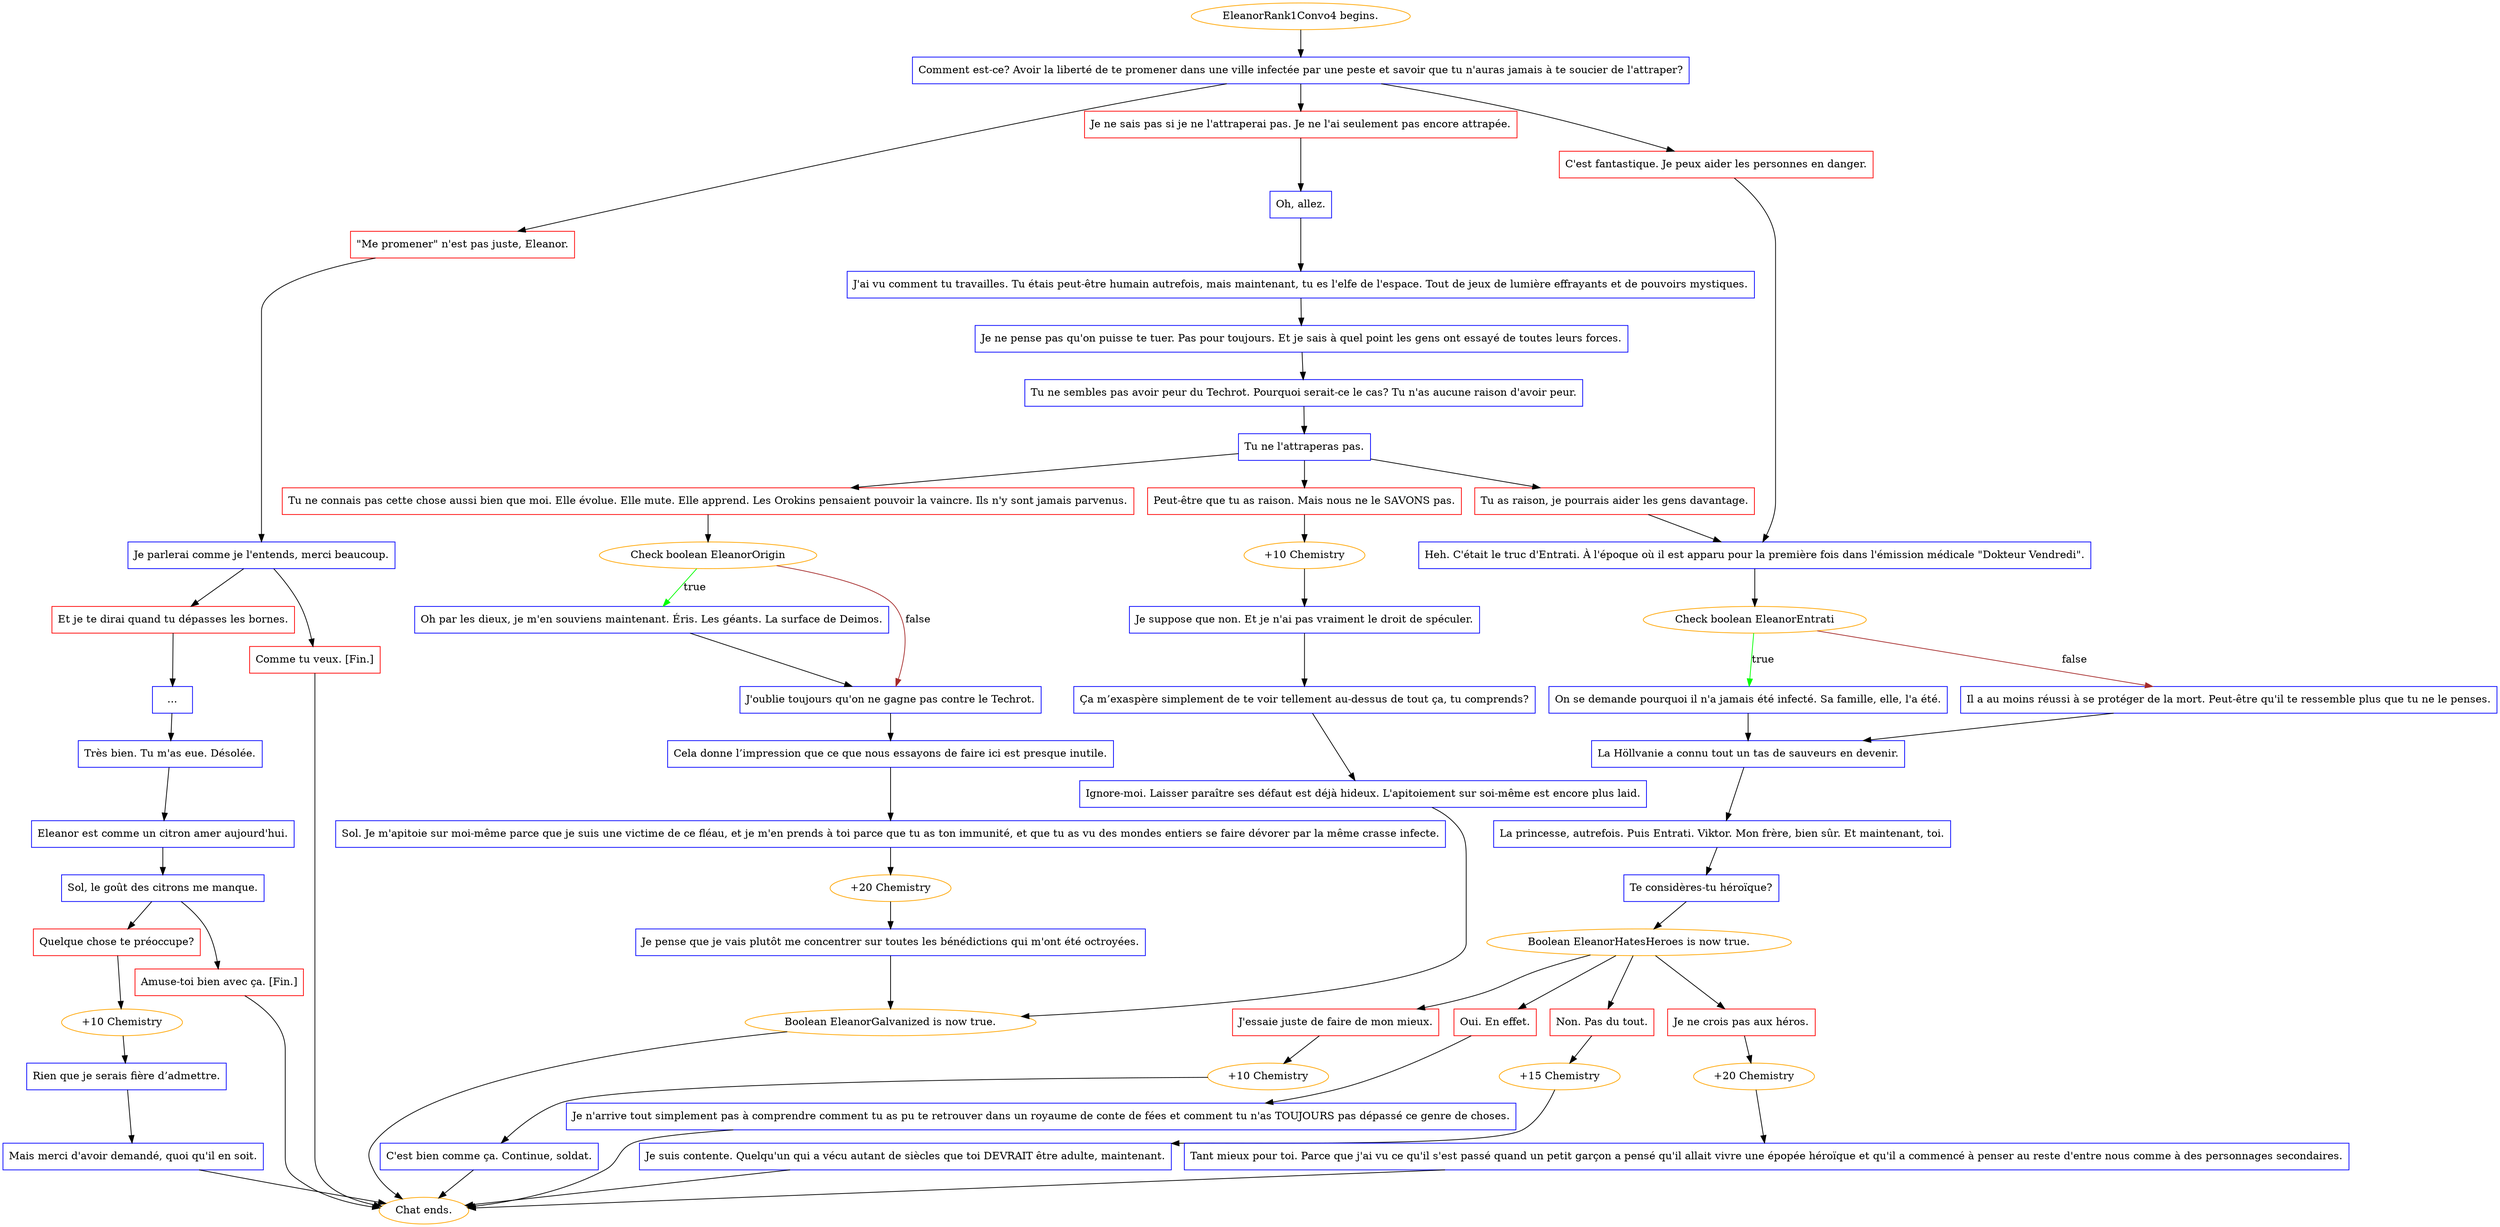 digraph {
	"EleanorRank1Convo4 begins." [color=orange];
		"EleanorRank1Convo4 begins." -> j3781359740;
	j3781359740 [label="Comment est-ce? Avoir la liberté de te promener dans une ville infectée par une peste et savoir que tu n'auras jamais à te soucier de l'attraper?",shape=box,color=blue];
		j3781359740 -> j4148187808;
		j3781359740 -> j3696689228;
		j3781359740 -> j2030509006;
	j4148187808 [label="\"Me promener\" n'est pas juste, Eleanor.",shape=box,color=red];
		j4148187808 -> j2675544831;
	j3696689228 [label="Je ne sais pas si je ne l'attraperai pas. Je ne l'ai seulement pas encore attrapée.",shape=box,color=red];
		j3696689228 -> j2293686191;
	j2030509006 [label="C'est fantastique. Je peux aider les personnes en danger.",shape=box,color=red];
		j2030509006 -> j1590911220;
	j2675544831 [label="Je parlerai comme je l'entends, merci beaucoup.",shape=box,color=blue];
		j2675544831 -> j3226918798;
		j2675544831 -> j1192412287;
	j2293686191 [label="Oh, allez.",shape=box,color=blue];
		j2293686191 -> j803213907;
	j1590911220 [label="Heh. C'était le truc d'Entrati. À l'époque où il est apparu pour la première fois dans l'émission médicale \"Dokteur Vendredi\".",shape=box,color=blue];
		j1590911220 -> j1926239255;
	j3226918798 [label="Et je te dirai quand tu dépasses les bornes.",shape=box,color=red];
		j3226918798 -> j362548261;
	j1192412287 [label="Comme tu veux. [Fin.]",shape=box,color=red];
		j1192412287 -> "Chat ends.";
	j803213907 [label="J'ai vu comment tu travailles. Tu étais peut-être humain autrefois, mais maintenant, tu es l'elfe de l'espace. Tout de jeux de lumière effrayants et de pouvoirs mystiques.",shape=box,color=blue];
		j803213907 -> j2994664106;
	j1926239255 [label="Check boolean EleanorEntrati",color=orange];
		j1926239255 -> j880176012 [label=true,color=green];
		j1926239255 -> j79812484 [label=false,color=brown];
	j362548261 [label="...",shape=box,color=blue];
		j362548261 -> j3047525257;
	"Chat ends." [color=orange];
	j2994664106 [label="Je ne pense pas qu'on puisse te tuer. Pas pour toujours. Et je sais à quel point les gens ont essayé de toutes leurs forces.",shape=box,color=blue];
		j2994664106 -> j1544469752;
	j880176012 [label="On se demande pourquoi il n'a jamais été infecté. Sa famille, elle, l'a été.",shape=box,color=blue];
		j880176012 -> j3622964281;
	j79812484 [label="Il a au moins réussi à se protéger de la mort. Peut-être qu'il te ressemble plus que tu ne le penses.",shape=box,color=blue];
		j79812484 -> j3622964281;
	j3047525257 [label="Très bien. Tu m'as eue. Désolée.",shape=box,color=blue];
		j3047525257 -> j1841035695;
	j1544469752 [label="Tu ne sembles pas avoir peur du Techrot. Pourquoi serait-ce le cas? Tu n'as aucune raison d'avoir peur.",shape=box,color=blue];
		j1544469752 -> j110469971;
	j3622964281 [label="La Höllvanie a connu tout un tas de sauveurs en devenir.",shape=box,color=blue];
		j3622964281 -> j1100221857;
	j1841035695 [label="Eleanor est comme un citron amer aujourd'hui.",shape=box,color=blue];
		j1841035695 -> j3753088616;
	j110469971 [label="Tu ne l'attraperas pas.",shape=box,color=blue];
		j110469971 -> j3228436681;
		j110469971 -> j1137594341;
		j110469971 -> j841157512;
	j1100221857 [label="La princesse, autrefois. Puis Entrati. Viktor. Mon frère, bien sûr. Et maintenant, toi.",shape=box,color=blue];
		j1100221857 -> j327414236;
	j3753088616 [label="Sol, le goût des citrons me manque.",shape=box,color=blue];
		j3753088616 -> j4228271829;
		j3753088616 -> j1498275050;
	j3228436681 [label="Tu ne connais pas cette chose aussi bien que moi. Elle évolue. Elle mute. Elle apprend. Les Orokins pensaient pouvoir la vaincre. Ils n'y sont jamais parvenus.",shape=box,color=red];
		j3228436681 -> j456008439;
	j1137594341 [label="Peut-être que tu as raison. Mais nous ne le SAVONS pas.",shape=box,color=red];
		j1137594341 -> j1832956298;
	j841157512 [label="Tu as raison, je pourrais aider les gens davantage.",shape=box,color=red];
		j841157512 -> j1590911220;
	j327414236 [label="Te considères-tu héroïque?",shape=box,color=blue];
		j327414236 -> j1421556286;
	j4228271829 [label="Quelque chose te préoccupe?",shape=box,color=red];
		j4228271829 -> j4050329710;
	j1498275050 [label="Amuse-toi bien avec ça. [Fin.]",shape=box,color=red];
		j1498275050 -> "Chat ends.";
	j456008439 [label="Check boolean EleanorOrigin",color=orange];
		j456008439 -> j3931512264 [label=true,color=green];
		j456008439 -> j1882764299 [label=false,color=brown];
	j1832956298 [label="+10 Chemistry",color=orange];
		j1832956298 -> j3344042840;
	j1421556286 [label="Boolean EleanorHatesHeroes is now true.",color=orange];
		j1421556286 -> j645210768;
		j1421556286 -> j1545312071;
		j1421556286 -> j177665756;
		j1421556286 -> j3704565834;
	j4050329710 [label="+10 Chemistry",color=orange];
		j4050329710 -> j980703984;
	j3931512264 [label="Oh par les dieux, je m'en souviens maintenant. Éris. Les géants. La surface de Deimos.",shape=box,color=blue];
		j3931512264 -> j1882764299;
	j1882764299 [label="J'oublie toujours qu'on ne gagne pas contre le Techrot.",shape=box,color=blue];
		j1882764299 -> j110682820;
	j3344042840 [label="Je suppose que non. Et je n'ai pas vraiment le droit de spéculer.",shape=box,color=blue];
		j3344042840 -> j2687807425;
	j645210768 [label="J'essaie juste de faire de mon mieux.",shape=box,color=red];
		j645210768 -> j3994706785;
	j1545312071 [label="Oui. En effet.",shape=box,color=red];
		j1545312071 -> j1293178116;
	j177665756 [label="Non. Pas du tout.",shape=box,color=red];
		j177665756 -> j2520019328;
	j3704565834 [label="Je ne crois pas aux héros.",shape=box,color=red];
		j3704565834 -> j1801515886;
	j980703984 [label="Rien que je serais fière d’admettre.",shape=box,color=blue];
		j980703984 -> j3014268386;
	j110682820 [label="Cela donne l’impression que ce que nous essayons de faire ici est presque inutile.",shape=box,color=blue];
		j110682820 -> j648615612;
	j2687807425 [label="Ça m’exaspère simplement de te voir tellement au-dessus de tout ça, tu comprends?",shape=box,color=blue];
		j2687807425 -> j3955053219;
	j3994706785 [label="+10 Chemistry",color=orange];
		j3994706785 -> j756347215;
	j1293178116 [label="Je n'arrive tout simplement pas à comprendre comment tu as pu te retrouver dans un royaume de conte de fées et comment tu n'as TOUJOURS pas dépassé ce genre de choses.",shape=box,color=blue];
		j1293178116 -> "Chat ends.";
	j2520019328 [label="+15 Chemistry",color=orange];
		j2520019328 -> j601182416;
	j1801515886 [label="+20 Chemistry",color=orange];
		j1801515886 -> j4193702815;
	j3014268386 [label="Mais merci d'avoir demandé, quoi qu'il en soit.",shape=box,color=blue];
		j3014268386 -> "Chat ends.";
	j648615612 [label="Sol. Je m'apitoie sur moi-même parce que je suis une victime de ce fléau, et je m'en prends à toi parce que tu as ton immunité, et que tu as vu des mondes entiers se faire dévorer par la même crasse infecte.",shape=box,color=blue];
		j648615612 -> j699931891;
	j3955053219 [label="Ignore-moi. Laisser paraître ses défaut est déjà hideux. L'apitoiement sur soi-même est encore plus laid.",shape=box,color=blue];
		j3955053219 -> j862889717;
	j756347215 [label="C'est bien comme ça. Continue, soldat.",shape=box,color=blue];
		j756347215 -> "Chat ends.";
	j601182416 [label="Je suis contente. Quelqu'un qui a vécu autant de siècles que toi DEVRAIT être adulte, maintenant.",shape=box,color=blue];
		j601182416 -> "Chat ends.";
	j4193702815 [label="Tant mieux pour toi. Parce que j'ai vu ce qu'il s'est passé quand un petit garçon a pensé qu'il allait vivre une épopée héroïque et qu'il a commencé à penser au reste d'entre nous comme à des personnages secondaires.",shape=box,color=blue];
		j4193702815 -> "Chat ends.";
	j699931891 [label="+20 Chemistry",color=orange];
		j699931891 -> j4256909535;
	j862889717 [label="Boolean EleanorGalvanized is now true.",color=orange];
		j862889717 -> "Chat ends.";
	j4256909535 [label="Je pense que je vais plutôt me concentrer sur toutes les bénédictions qui m'ont été octroyées.",shape=box,color=blue];
		j4256909535 -> j862889717;
}